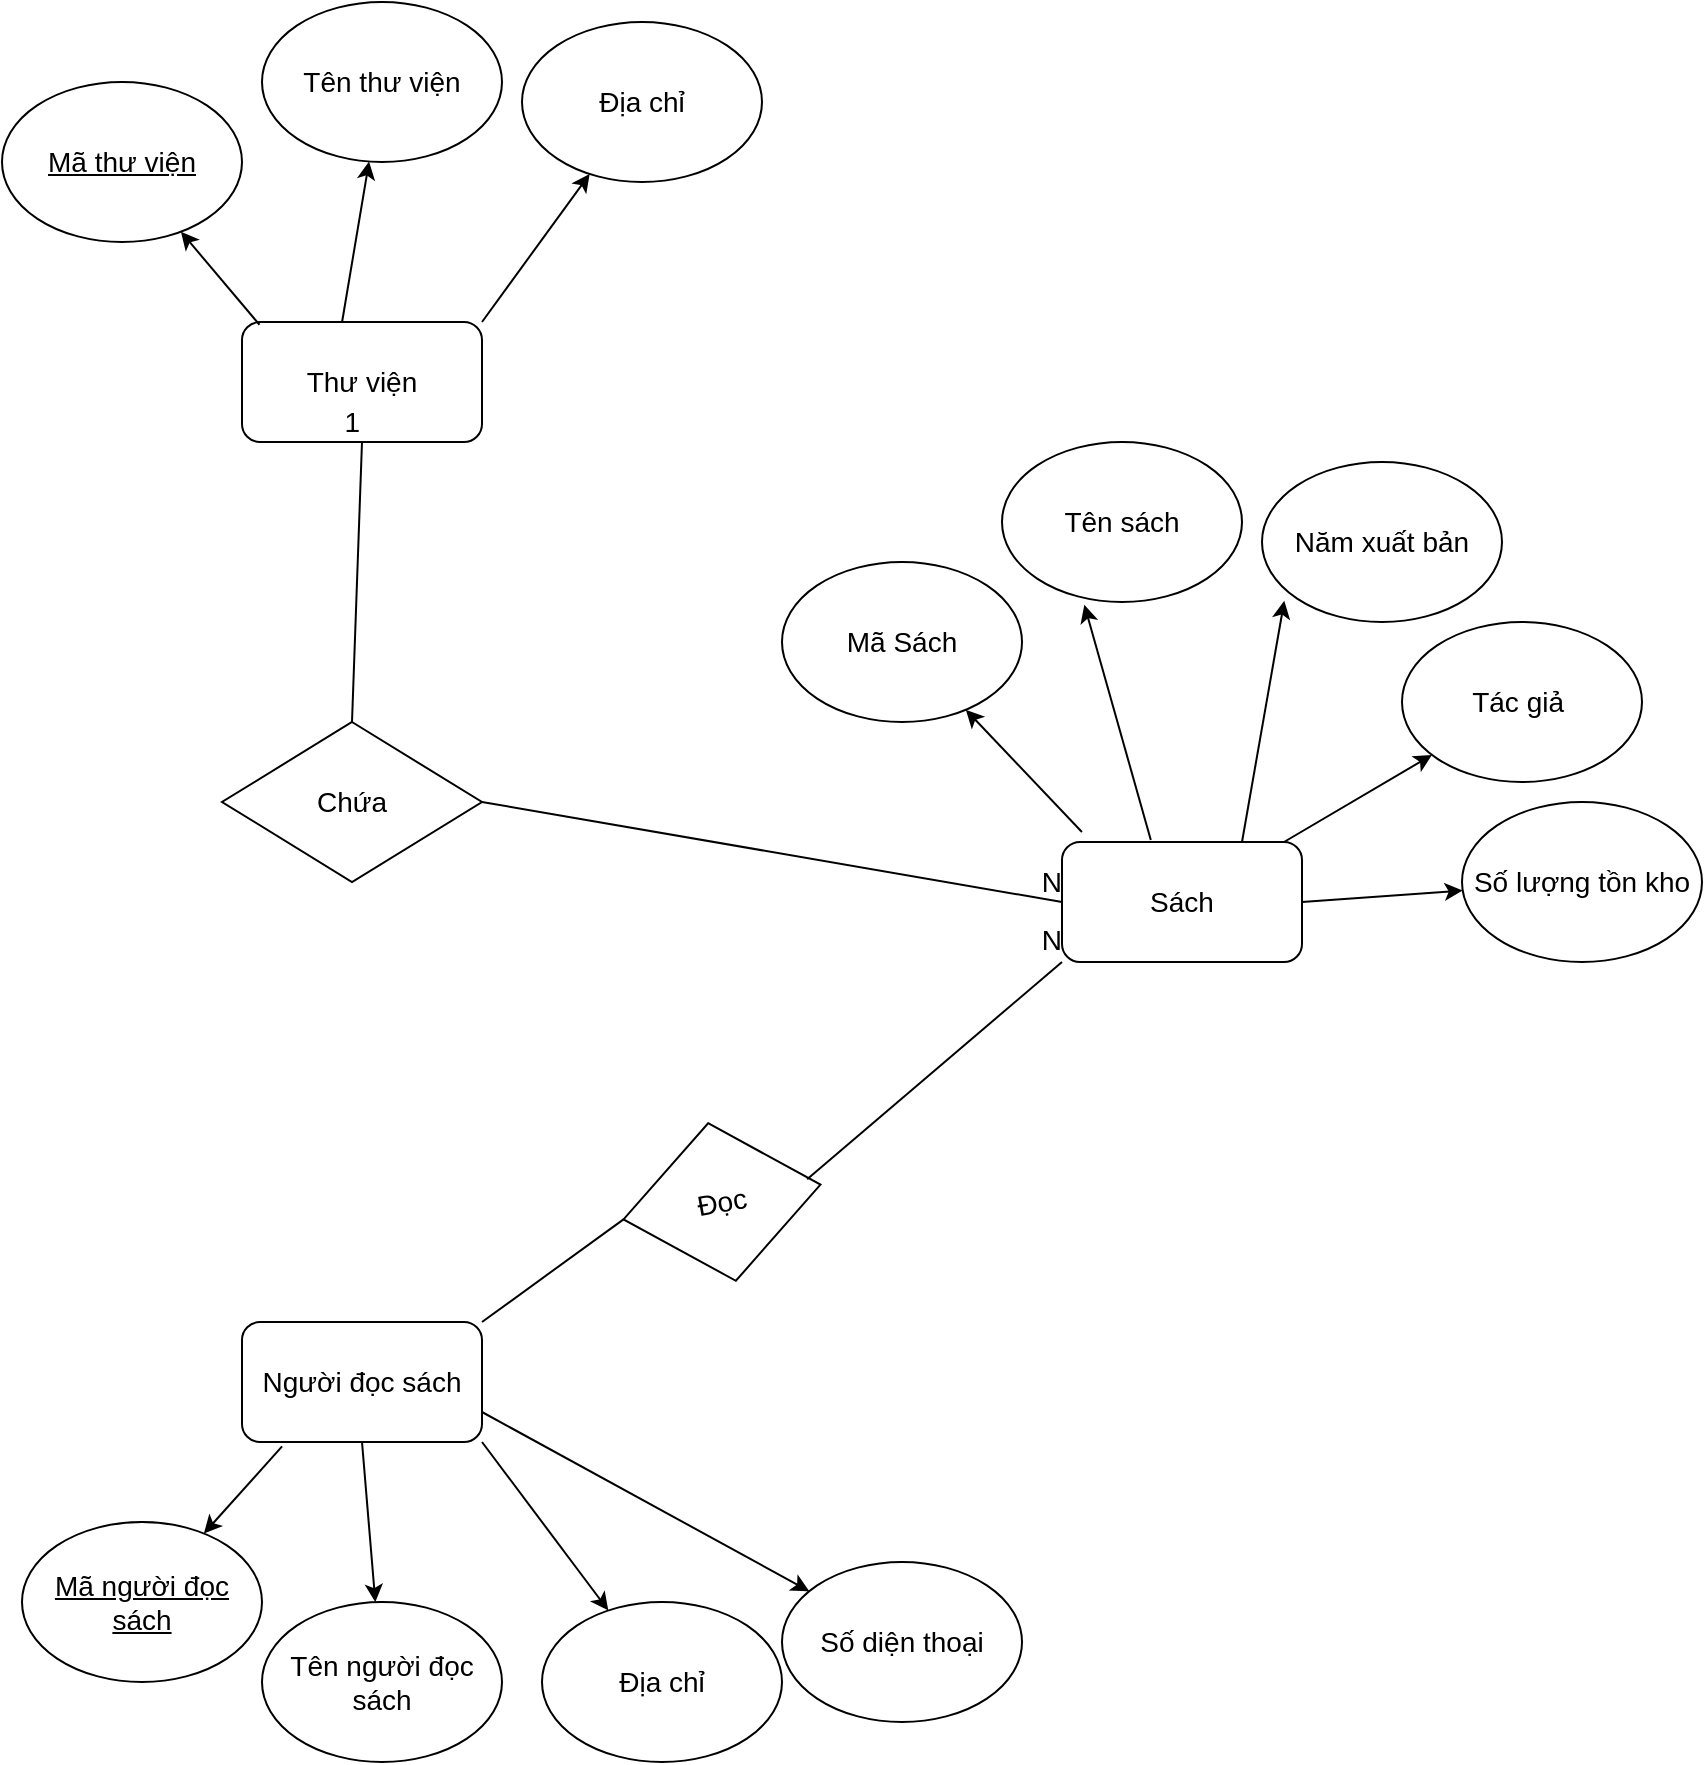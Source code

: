 <mxfile version="20.8.16" type="device"><diagram id="R2lEEEUBdFMjLlhIrx00" name="Page-1"><mxGraphModel dx="2054" dy="1212" grid="1" gridSize="10" guides="1" tooltips="1" connect="1" arrows="1" fold="1" page="1" pageScale="1" pageWidth="850" pageHeight="1100" math="0" shadow="0" extFonts="Permanent Marker^https://fonts.googleapis.com/css?family=Permanent+Marker"><root><mxCell id="0"/><mxCell id="1" parent="0"/><mxCell id="Tdk8gOUHubBs4OOju9Ef-1" value="&lt;font style=&quot;font-size: 14px;&quot;&gt;Thư viện&lt;/font&gt;" style="rounded=1;whiteSpace=wrap;html=1;" vertex="1" parent="1"><mxGeometry x="160" y="300" width="120" height="60" as="geometry"/></mxCell><mxCell id="Tdk8gOUHubBs4OOju9Ef-2" value="Sách" style="rounded=1;whiteSpace=wrap;html=1;fontSize=14;" vertex="1" parent="1"><mxGeometry x="570" y="560" width="120" height="60" as="geometry"/></mxCell><mxCell id="Tdk8gOUHubBs4OOju9Ef-3" value="Người đọc sách" style="rounded=1;whiteSpace=wrap;html=1;fontSize=14;" vertex="1" parent="1"><mxGeometry x="160" y="800" width="120" height="60" as="geometry"/></mxCell><mxCell id="Tdk8gOUHubBs4OOju9Ef-4" value="" style="endArrow=classic;html=1;rounded=0;fontSize=14;exitX=1;exitY=0;exitDx=0;exitDy=0;" edge="1" parent="1" source="Tdk8gOUHubBs4OOju9Ef-1" target="Tdk8gOUHubBs4OOju9Ef-9"><mxGeometry width="50" height="50" relative="1" as="geometry"><mxPoint x="270" y="300" as="sourcePoint"/><mxPoint x="320" y="240" as="targetPoint"/></mxGeometry></mxCell><mxCell id="Tdk8gOUHubBs4OOju9Ef-5" value="" style="endArrow=classic;html=1;rounded=0;fontSize=14;exitX=0.417;exitY=0;exitDx=0;exitDy=0;exitPerimeter=0;" edge="1" parent="1" source="Tdk8gOUHubBs4OOju9Ef-1" target="Tdk8gOUHubBs4OOju9Ef-8"><mxGeometry width="50" height="50" relative="1" as="geometry"><mxPoint x="240" y="270" as="sourcePoint"/><mxPoint x="220" y="220" as="targetPoint"/></mxGeometry></mxCell><mxCell id="Tdk8gOUHubBs4OOju9Ef-6" value="" style="endArrow=classic;html=1;rounded=0;fontSize=14;exitX=0.073;exitY=0.023;exitDx=0;exitDy=0;exitPerimeter=0;" edge="1" parent="1" source="Tdk8gOUHubBs4OOju9Ef-1" target="Tdk8gOUHubBs4OOju9Ef-7"><mxGeometry width="50" height="50" relative="1" as="geometry"><mxPoint x="190" y="280" as="sourcePoint"/><mxPoint x="90" y="250" as="targetPoint"/></mxGeometry></mxCell><mxCell id="Tdk8gOUHubBs4OOju9Ef-7" value="&lt;u&gt;Mã thư viện&lt;/u&gt;" style="ellipse;whiteSpace=wrap;html=1;fontSize=14;" vertex="1" parent="1"><mxGeometry x="40" y="180" width="120" height="80" as="geometry"/></mxCell><mxCell id="Tdk8gOUHubBs4OOju9Ef-8" value="Tên thư viện" style="ellipse;whiteSpace=wrap;html=1;fontSize=14;" vertex="1" parent="1"><mxGeometry x="170" y="140" width="120" height="80" as="geometry"/></mxCell><mxCell id="Tdk8gOUHubBs4OOju9Ef-9" value="Địa chỉ" style="ellipse;whiteSpace=wrap;html=1;fontSize=14;" vertex="1" parent="1"><mxGeometry x="300" y="150" width="120" height="80" as="geometry"/></mxCell><mxCell id="Tdk8gOUHubBs4OOju9Ef-10" value="" style="endArrow=classic;html=1;rounded=0;fontSize=14;exitX=1;exitY=0.5;exitDx=0;exitDy=0;" edge="1" parent="1" source="Tdk8gOUHubBs4OOju9Ef-2" target="Tdk8gOUHubBs4OOju9Ef-19"><mxGeometry width="50" height="50" relative="1" as="geometry"><mxPoint x="710" y="610" as="sourcePoint"/><mxPoint x="770" y="580" as="targetPoint"/></mxGeometry></mxCell><mxCell id="Tdk8gOUHubBs4OOju9Ef-11" value="" style="endArrow=classic;html=1;rounded=0;fontSize=14;" edge="1" parent="1" source="Tdk8gOUHubBs4OOju9Ef-2" target="Tdk8gOUHubBs4OOju9Ef-18"><mxGeometry width="50" height="50" relative="1" as="geometry"><mxPoint x="720" y="560" as="sourcePoint"/><mxPoint x="770" y="490" as="targetPoint"/></mxGeometry></mxCell><mxCell id="Tdk8gOUHubBs4OOju9Ef-12" value="" style="endArrow=classic;html=1;rounded=0;fontSize=14;exitX=0.75;exitY=0;exitDx=0;exitDy=0;entryX=0.093;entryY=0.867;entryDx=0;entryDy=0;entryPerimeter=0;" edge="1" parent="1" source="Tdk8gOUHubBs4OOju9Ef-2" target="Tdk8gOUHubBs4OOju9Ef-17"><mxGeometry width="50" height="50" relative="1" as="geometry"><mxPoint x="660" y="540" as="sourcePoint"/><mxPoint x="710" y="490" as="targetPoint"/></mxGeometry></mxCell><mxCell id="Tdk8gOUHubBs4OOju9Ef-13" value="" style="endArrow=classic;html=1;rounded=0;fontSize=14;exitX=0.37;exitY=-0.017;exitDx=0;exitDy=0;exitPerimeter=0;entryX=0.343;entryY=1.017;entryDx=0;entryDy=0;entryPerimeter=0;" edge="1" parent="1" source="Tdk8gOUHubBs4OOju9Ef-2" target="Tdk8gOUHubBs4OOju9Ef-16"><mxGeometry width="50" height="50" relative="1" as="geometry"><mxPoint x="650" y="520" as="sourcePoint"/><mxPoint x="640" y="500" as="targetPoint"/></mxGeometry></mxCell><mxCell id="Tdk8gOUHubBs4OOju9Ef-14" value="" style="endArrow=classic;html=1;rounded=0;fontSize=14;exitX=0.083;exitY=-0.083;exitDx=0;exitDy=0;exitPerimeter=0;" edge="1" parent="1" source="Tdk8gOUHubBs4OOju9Ef-2" target="Tdk8gOUHubBs4OOju9Ef-15"><mxGeometry width="50" height="50" relative="1" as="geometry"><mxPoint x="560" y="510" as="sourcePoint"/><mxPoint x="550" y="490" as="targetPoint"/></mxGeometry></mxCell><mxCell id="Tdk8gOUHubBs4OOju9Ef-15" value="Mã Sách" style="ellipse;whiteSpace=wrap;html=1;fontSize=14;" vertex="1" parent="1"><mxGeometry x="430" y="420" width="120" height="80" as="geometry"/></mxCell><mxCell id="Tdk8gOUHubBs4OOju9Ef-16" value="Tên sách" style="ellipse;whiteSpace=wrap;html=1;fontSize=14;" vertex="1" parent="1"><mxGeometry x="540" y="360" width="120" height="80" as="geometry"/></mxCell><mxCell id="Tdk8gOUHubBs4OOju9Ef-17" value="Năm xuất bản" style="ellipse;whiteSpace=wrap;html=1;fontSize=14;" vertex="1" parent="1"><mxGeometry x="670" y="370" width="120" height="80" as="geometry"/></mxCell><mxCell id="Tdk8gOUHubBs4OOju9Ef-18" value="Tác giả&amp;nbsp;" style="ellipse;whiteSpace=wrap;html=1;fontSize=14;" vertex="1" parent="1"><mxGeometry x="740" y="450" width="120" height="80" as="geometry"/></mxCell><mxCell id="Tdk8gOUHubBs4OOju9Ef-19" value="Số lượng tồn kho" style="ellipse;whiteSpace=wrap;html=1;fontSize=14;" vertex="1" parent="1"><mxGeometry x="770" y="540" width="120" height="80" as="geometry"/></mxCell><mxCell id="Tdk8gOUHubBs4OOju9Ef-20" value="" style="endArrow=classic;html=1;rounded=0;fontSize=14;exitX=1;exitY=0.75;exitDx=0;exitDy=0;" edge="1" parent="1" source="Tdk8gOUHubBs4OOju9Ef-3" target="Tdk8gOUHubBs4OOju9Ef-27"><mxGeometry width="50" height="50" relative="1" as="geometry"><mxPoint x="400" y="940" as="sourcePoint"/><mxPoint x="470" y="930" as="targetPoint"/></mxGeometry></mxCell><mxCell id="Tdk8gOUHubBs4OOju9Ef-21" value="" style="endArrow=classic;html=1;rounded=0;fontSize=14;exitX=1;exitY=1;exitDx=0;exitDy=0;" edge="1" parent="1" source="Tdk8gOUHubBs4OOju9Ef-3" target="Tdk8gOUHubBs4OOju9Ef-26"><mxGeometry width="50" height="50" relative="1" as="geometry"><mxPoint x="400" y="940" as="sourcePoint"/><mxPoint x="370" y="970" as="targetPoint"/></mxGeometry></mxCell><mxCell id="Tdk8gOUHubBs4OOju9Ef-22" value="" style="endArrow=classic;html=1;rounded=0;fontSize=14;exitX=0.5;exitY=1;exitDx=0;exitDy=0;" edge="1" parent="1" source="Tdk8gOUHubBs4OOju9Ef-3" target="Tdk8gOUHubBs4OOju9Ef-25"><mxGeometry width="50" height="50" relative="1" as="geometry"><mxPoint x="300" y="930" as="sourcePoint"/><mxPoint x="230" y="950" as="targetPoint"/></mxGeometry></mxCell><mxCell id="Tdk8gOUHubBs4OOju9Ef-23" value="" style="endArrow=classic;html=1;rounded=0;fontSize=14;exitX=0.167;exitY=1.037;exitDx=0;exitDy=0;exitPerimeter=0;" edge="1" parent="1" source="Tdk8gOUHubBs4OOju9Ef-3" target="Tdk8gOUHubBs4OOju9Ef-24"><mxGeometry width="50" height="50" relative="1" as="geometry"><mxPoint x="280" y="930" as="sourcePoint"/><mxPoint x="130" y="930" as="targetPoint"/></mxGeometry></mxCell><mxCell id="Tdk8gOUHubBs4OOju9Ef-24" value="&lt;u&gt;Mã người đọc sách&lt;/u&gt;" style="ellipse;whiteSpace=wrap;html=1;fontSize=14;" vertex="1" parent="1"><mxGeometry x="50" y="900" width="120" height="80" as="geometry"/></mxCell><mxCell id="Tdk8gOUHubBs4OOju9Ef-25" value="Tên người đọc sách" style="ellipse;whiteSpace=wrap;html=1;fontSize=14;" vertex="1" parent="1"><mxGeometry x="170" y="940" width="120" height="80" as="geometry"/></mxCell><mxCell id="Tdk8gOUHubBs4OOju9Ef-26" value="Địa chỉ" style="ellipse;whiteSpace=wrap;html=1;fontSize=14;" vertex="1" parent="1"><mxGeometry x="310" y="940" width="120" height="80" as="geometry"/></mxCell><mxCell id="Tdk8gOUHubBs4OOju9Ef-27" value="Số diện thoại" style="ellipse;whiteSpace=wrap;html=1;fontSize=14;" vertex="1" parent="1"><mxGeometry x="430" y="920" width="120" height="80" as="geometry"/></mxCell><mxCell id="Tdk8gOUHubBs4OOju9Ef-30" value="Chứa" style="rhombus;whiteSpace=wrap;html=1;fontSize=14;" vertex="1" parent="1"><mxGeometry x="150" y="500" width="130" height="80" as="geometry"/></mxCell><mxCell id="Tdk8gOUHubBs4OOju9Ef-32" value="" style="endArrow=none;html=1;rounded=0;fontSize=14;exitX=1;exitY=0.5;exitDx=0;exitDy=0;entryX=0;entryY=0.5;entryDx=0;entryDy=0;" edge="1" parent="1" source="Tdk8gOUHubBs4OOju9Ef-30" target="Tdk8gOUHubBs4OOju9Ef-2"><mxGeometry relative="1" as="geometry"><mxPoint x="340" y="500" as="sourcePoint"/><mxPoint x="500" y="500" as="targetPoint"/></mxGeometry></mxCell><mxCell id="Tdk8gOUHubBs4OOju9Ef-33" value="N" style="resizable=0;html=1;align=right;verticalAlign=bottom;fontSize=14;" connectable="0" vertex="1" parent="Tdk8gOUHubBs4OOju9Ef-32"><mxGeometry x="1" relative="1" as="geometry"/></mxCell><mxCell id="Tdk8gOUHubBs4OOju9Ef-34" value="" style="endArrow=none;html=1;rounded=0;fontSize=14;exitX=0.5;exitY=0;exitDx=0;exitDy=0;entryX=0.5;entryY=1;entryDx=0;entryDy=0;" edge="1" parent="1" source="Tdk8gOUHubBs4OOju9Ef-30" target="Tdk8gOUHubBs4OOju9Ef-1"><mxGeometry relative="1" as="geometry"><mxPoint x="340" y="500" as="sourcePoint"/><mxPoint x="500" y="500" as="targetPoint"/></mxGeometry></mxCell><mxCell id="Tdk8gOUHubBs4OOju9Ef-35" value="1" style="resizable=0;html=1;align=right;verticalAlign=bottom;fontSize=14;" connectable="0" vertex="1" parent="Tdk8gOUHubBs4OOju9Ef-34"><mxGeometry x="1" relative="1" as="geometry"/></mxCell><mxCell id="Tdk8gOUHubBs4OOju9Ef-36" value="Đọc" style="rhombus;whiteSpace=wrap;html=1;fontSize=14;rotation=-10;" vertex="1" parent="1"><mxGeometry x="350" y="700" width="100" height="80" as="geometry"/></mxCell><mxCell id="Tdk8gOUHubBs4OOju9Ef-38" value="" style="endArrow=none;html=1;rounded=0;fontSize=14;entryX=0;entryY=1;entryDx=0;entryDy=0;exitX=0.939;exitY=0.452;exitDx=0;exitDy=0;exitPerimeter=0;" edge="1" parent="1" source="Tdk8gOUHubBs4OOju9Ef-36" target="Tdk8gOUHubBs4OOju9Ef-2"><mxGeometry relative="1" as="geometry"><mxPoint x="340" y="700" as="sourcePoint"/><mxPoint x="500" y="700" as="targetPoint"/></mxGeometry></mxCell><mxCell id="Tdk8gOUHubBs4OOju9Ef-39" value="N" style="resizable=0;html=1;align=right;verticalAlign=bottom;fontSize=14;" connectable="0" vertex="1" parent="Tdk8gOUHubBs4OOju9Ef-38"><mxGeometry x="1" relative="1" as="geometry"/></mxCell><mxCell id="Tdk8gOUHubBs4OOju9Ef-40" value="" style="endArrow=none;html=1;rounded=0;fontSize=14;exitX=1;exitY=0;exitDx=0;exitDy=0;entryX=0;entryY=0.5;entryDx=0;entryDy=0;" edge="1" parent="1" source="Tdk8gOUHubBs4OOju9Ef-3" target="Tdk8gOUHubBs4OOju9Ef-36"><mxGeometry relative="1" as="geometry"><mxPoint x="340" y="700" as="sourcePoint"/><mxPoint x="500" y="700" as="targetPoint"/></mxGeometry></mxCell></root></mxGraphModel></diagram></mxfile>
